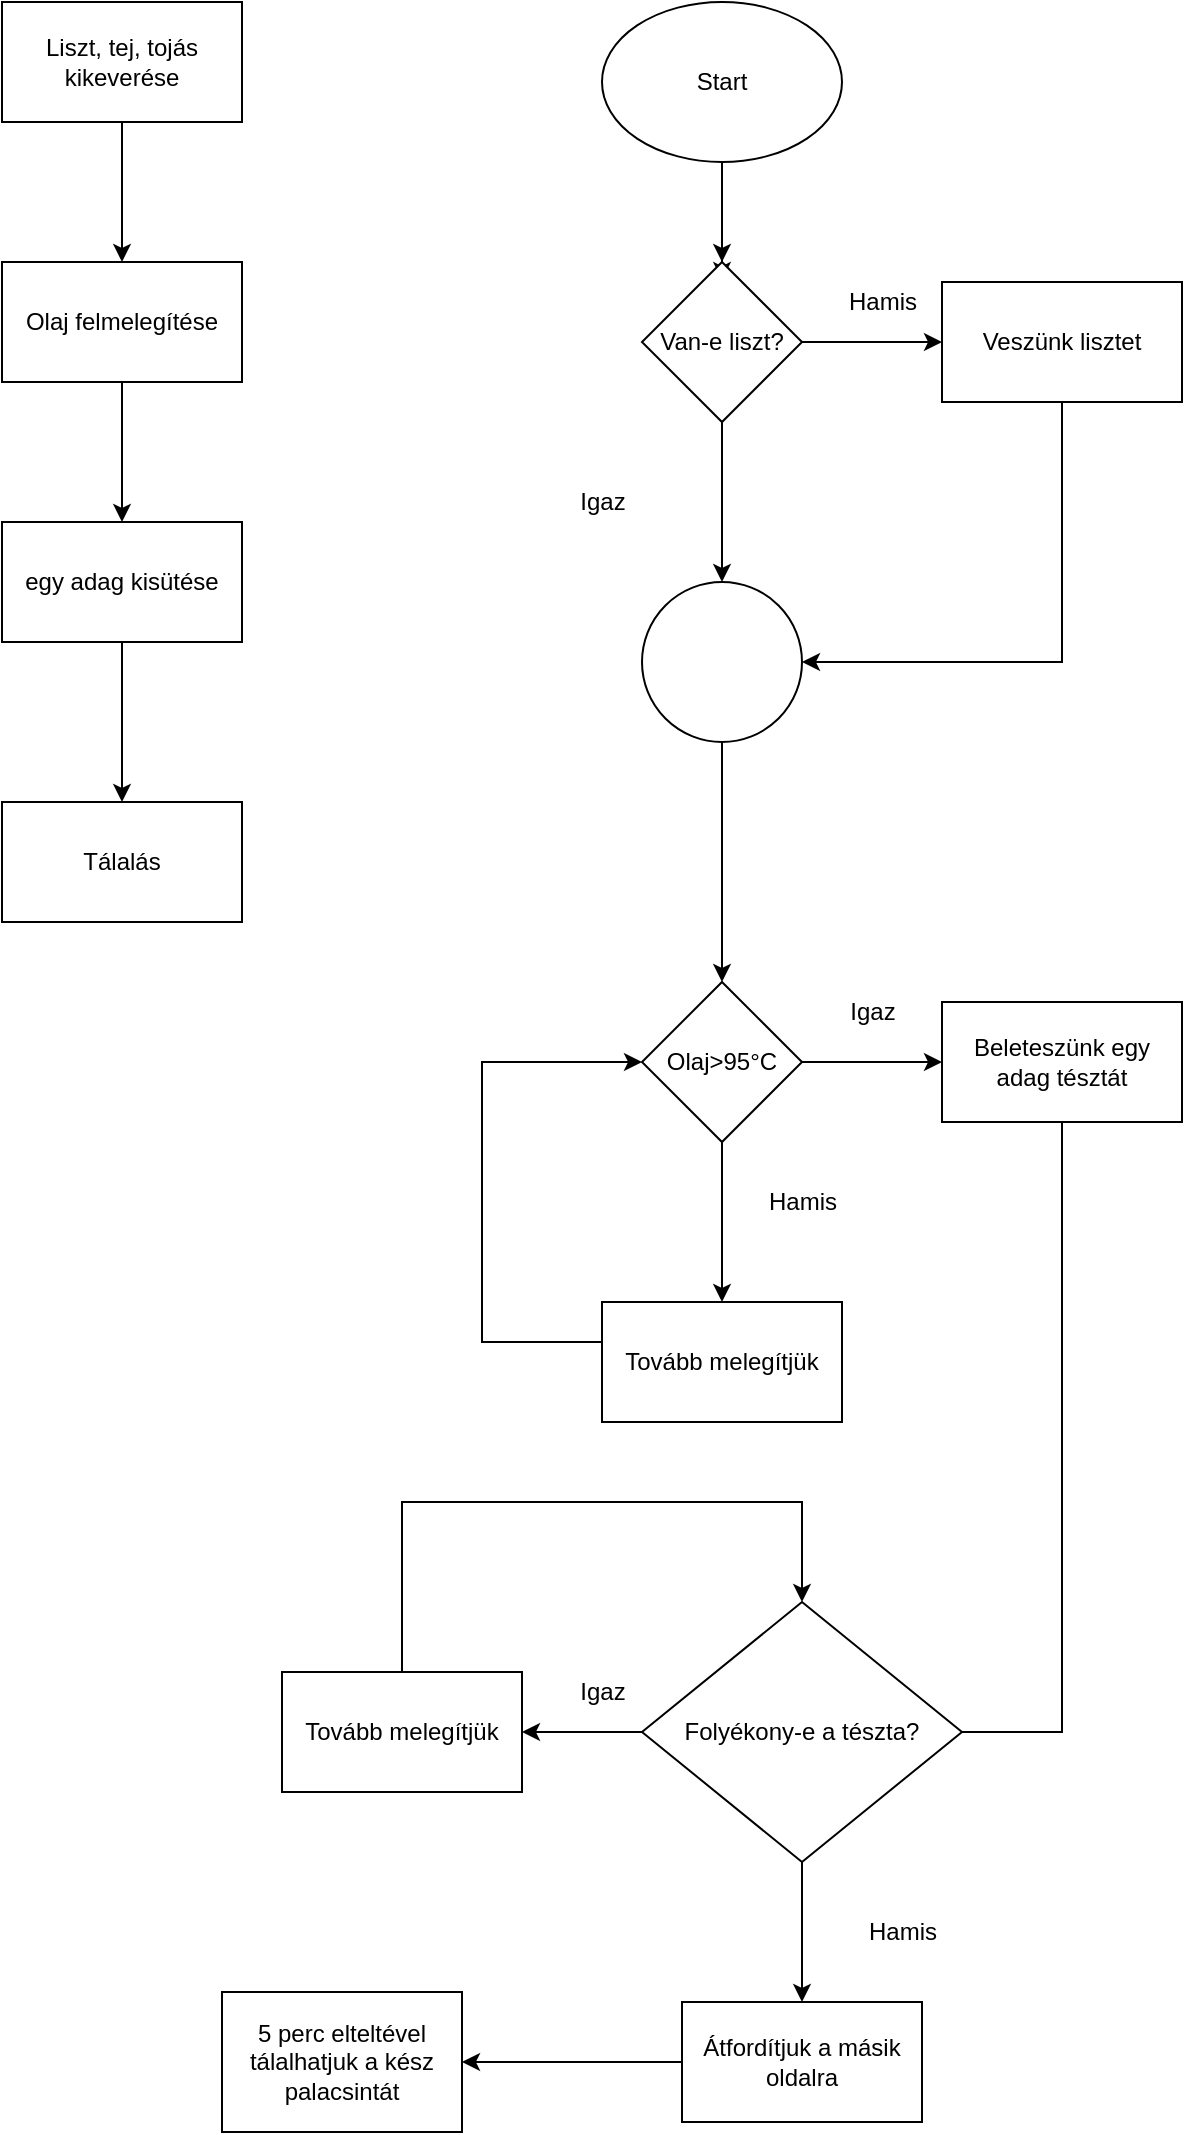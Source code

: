 <mxfile version="21.0.2" type="device"><diagram id="C5RBs43oDa-KdzZeNtuy" name="Page-1"><mxGraphModel dx="629" dy="1048" grid="1" gridSize="10" guides="1" tooltips="1" connect="1" arrows="1" fold="1" page="1" pageScale="1" pageWidth="827" pageHeight="1169" math="0" shadow="0"><root><mxCell id="WIyWlLk6GJQsqaUBKTNV-0"/><mxCell id="WIyWlLk6GJQsqaUBKTNV-1" parent="WIyWlLk6GJQsqaUBKTNV-0"/><mxCell id="qDNkXZwyflVQNBM1P6AA-4" style="edgeStyle=orthogonalEdgeStyle;rounded=0;orthogonalLoop=1;jettySize=auto;html=1;entryX=0.5;entryY=0;entryDx=0;entryDy=0;" edge="1" parent="WIyWlLk6GJQsqaUBKTNV-1" source="qDNkXZwyflVQNBM1P6AA-0" target="qDNkXZwyflVQNBM1P6AA-1"><mxGeometry relative="1" as="geometry"/></mxCell><mxCell id="qDNkXZwyflVQNBM1P6AA-0" value="Liszt, tej, tojás kikeverése" style="rounded=0;whiteSpace=wrap;html=1;" vertex="1" parent="WIyWlLk6GJQsqaUBKTNV-1"><mxGeometry x="200" y="80" width="120" height="60" as="geometry"/></mxCell><mxCell id="qDNkXZwyflVQNBM1P6AA-5" style="edgeStyle=orthogonalEdgeStyle;rounded=0;orthogonalLoop=1;jettySize=auto;html=1;entryX=0.5;entryY=0;entryDx=0;entryDy=0;" edge="1" parent="WIyWlLk6GJQsqaUBKTNV-1" source="qDNkXZwyflVQNBM1P6AA-1" target="qDNkXZwyflVQNBM1P6AA-2"><mxGeometry relative="1" as="geometry"/></mxCell><mxCell id="qDNkXZwyflVQNBM1P6AA-1" value="Olaj felmelegítése" style="rounded=0;whiteSpace=wrap;html=1;" vertex="1" parent="WIyWlLk6GJQsqaUBKTNV-1"><mxGeometry x="200" y="210" width="120" height="60" as="geometry"/></mxCell><mxCell id="qDNkXZwyflVQNBM1P6AA-6" style="edgeStyle=orthogonalEdgeStyle;rounded=0;orthogonalLoop=1;jettySize=auto;html=1;entryX=0.5;entryY=0;entryDx=0;entryDy=0;" edge="1" parent="WIyWlLk6GJQsqaUBKTNV-1" source="qDNkXZwyflVQNBM1P6AA-2" target="qDNkXZwyflVQNBM1P6AA-3"><mxGeometry relative="1" as="geometry"/></mxCell><mxCell id="qDNkXZwyflVQNBM1P6AA-2" value="egy adag kisütése" style="rounded=0;whiteSpace=wrap;html=1;" vertex="1" parent="WIyWlLk6GJQsqaUBKTNV-1"><mxGeometry x="200" y="340" width="120" height="60" as="geometry"/></mxCell><mxCell id="qDNkXZwyflVQNBM1P6AA-3" value="Tálalás" style="rounded=0;whiteSpace=wrap;html=1;" vertex="1" parent="WIyWlLk6GJQsqaUBKTNV-1"><mxGeometry x="200" y="480" width="120" height="60" as="geometry"/></mxCell><mxCell id="qDNkXZwyflVQNBM1P6AA-10" style="edgeStyle=orthogonalEdgeStyle;rounded=0;orthogonalLoop=1;jettySize=auto;html=1;entryX=0.5;entryY=0.113;entryDx=0;entryDy=0;entryPerimeter=0;" edge="1" parent="WIyWlLk6GJQsqaUBKTNV-1" source="qDNkXZwyflVQNBM1P6AA-7" target="qDNkXZwyflVQNBM1P6AA-8"><mxGeometry relative="1" as="geometry"/></mxCell><mxCell id="qDNkXZwyflVQNBM1P6AA-30" style="edgeStyle=orthogonalEdgeStyle;rounded=0;orthogonalLoop=1;jettySize=auto;html=1;" edge="1" parent="WIyWlLk6GJQsqaUBKTNV-1" source="qDNkXZwyflVQNBM1P6AA-7" target="qDNkXZwyflVQNBM1P6AA-8"><mxGeometry relative="1" as="geometry"/></mxCell><mxCell id="qDNkXZwyflVQNBM1P6AA-7" value="Start&lt;br&gt;" style="ellipse;whiteSpace=wrap;html=1;" vertex="1" parent="WIyWlLk6GJQsqaUBKTNV-1"><mxGeometry x="500" y="80" width="120" height="80" as="geometry"/></mxCell><mxCell id="qDNkXZwyflVQNBM1P6AA-11" style="edgeStyle=orthogonalEdgeStyle;rounded=0;orthogonalLoop=1;jettySize=auto;html=1;" edge="1" parent="WIyWlLk6GJQsqaUBKTNV-1" source="qDNkXZwyflVQNBM1P6AA-8"><mxGeometry relative="1" as="geometry"><mxPoint x="560" y="370" as="targetPoint"/></mxGeometry></mxCell><mxCell id="qDNkXZwyflVQNBM1P6AA-13" style="edgeStyle=orthogonalEdgeStyle;rounded=0;orthogonalLoop=1;jettySize=auto;html=1;exitX=1;exitY=0.5;exitDx=0;exitDy=0;" edge="1" parent="WIyWlLk6GJQsqaUBKTNV-1" source="qDNkXZwyflVQNBM1P6AA-8" target="qDNkXZwyflVQNBM1P6AA-12"><mxGeometry relative="1" as="geometry"/></mxCell><mxCell id="qDNkXZwyflVQNBM1P6AA-8" value="Van-e liszt?" style="rhombus;whiteSpace=wrap;html=1;" vertex="1" parent="WIyWlLk6GJQsqaUBKTNV-1"><mxGeometry x="520" y="210" width="80" height="80" as="geometry"/></mxCell><mxCell id="qDNkXZwyflVQNBM1P6AA-17" style="edgeStyle=orthogonalEdgeStyle;rounded=0;orthogonalLoop=1;jettySize=auto;html=1;entryX=1;entryY=0.5;entryDx=0;entryDy=0;" edge="1" parent="WIyWlLk6GJQsqaUBKTNV-1" source="qDNkXZwyflVQNBM1P6AA-12" target="qDNkXZwyflVQNBM1P6AA-14"><mxGeometry relative="1" as="geometry"><Array as="points"><mxPoint x="730" y="410"/></Array></mxGeometry></mxCell><mxCell id="qDNkXZwyflVQNBM1P6AA-12" value="Veszünk lisztet" style="rounded=0;whiteSpace=wrap;html=1;" vertex="1" parent="WIyWlLk6GJQsqaUBKTNV-1"><mxGeometry x="670" y="220" width="120" height="60" as="geometry"/></mxCell><mxCell id="qDNkXZwyflVQNBM1P6AA-21" style="edgeStyle=orthogonalEdgeStyle;rounded=0;orthogonalLoop=1;jettySize=auto;html=1;entryX=0.5;entryY=0;entryDx=0;entryDy=0;" edge="1" parent="WIyWlLk6GJQsqaUBKTNV-1" source="qDNkXZwyflVQNBM1P6AA-14" target="qDNkXZwyflVQNBM1P6AA-20"><mxGeometry relative="1" as="geometry"/></mxCell><mxCell id="qDNkXZwyflVQNBM1P6AA-14" value="" style="ellipse;whiteSpace=wrap;html=1;aspect=fixed;" vertex="1" parent="WIyWlLk6GJQsqaUBKTNV-1"><mxGeometry x="520" y="370" width="80" height="80" as="geometry"/></mxCell><mxCell id="qDNkXZwyflVQNBM1P6AA-18" value="Igaz" style="text;html=1;align=center;verticalAlign=middle;resizable=0;points=[];autosize=1;strokeColor=none;fillColor=none;" vertex="1" parent="WIyWlLk6GJQsqaUBKTNV-1"><mxGeometry x="475" y="315" width="50" height="30" as="geometry"/></mxCell><mxCell id="qDNkXZwyflVQNBM1P6AA-19" value="Hamis" style="text;html=1;align=center;verticalAlign=middle;resizable=0;points=[];autosize=1;strokeColor=none;fillColor=none;" vertex="1" parent="WIyWlLk6GJQsqaUBKTNV-1"><mxGeometry x="610" y="215" width="60" height="30" as="geometry"/></mxCell><mxCell id="qDNkXZwyflVQNBM1P6AA-23" style="edgeStyle=orthogonalEdgeStyle;rounded=0;orthogonalLoop=1;jettySize=auto;html=1;" edge="1" parent="WIyWlLk6GJQsqaUBKTNV-1" source="qDNkXZwyflVQNBM1P6AA-20" target="qDNkXZwyflVQNBM1P6AA-22"><mxGeometry relative="1" as="geometry"/></mxCell><mxCell id="qDNkXZwyflVQNBM1P6AA-27" style="edgeStyle=orthogonalEdgeStyle;rounded=0;orthogonalLoop=1;jettySize=auto;html=1;" edge="1" parent="WIyWlLk6GJQsqaUBKTNV-1" source="qDNkXZwyflVQNBM1P6AA-20" target="qDNkXZwyflVQNBM1P6AA-26"><mxGeometry relative="1" as="geometry"/></mxCell><mxCell id="qDNkXZwyflVQNBM1P6AA-20" value="Olaj&amp;gt;95°C" style="rhombus;whiteSpace=wrap;html=1;" vertex="1" parent="WIyWlLk6GJQsqaUBKTNV-1"><mxGeometry x="520" y="570" width="80" height="80" as="geometry"/></mxCell><mxCell id="qDNkXZwyflVQNBM1P6AA-48" style="edgeStyle=orthogonalEdgeStyle;rounded=0;orthogonalLoop=1;jettySize=auto;html=1;entryX=0.919;entryY=0.544;entryDx=0;entryDy=0;entryPerimeter=0;" edge="1" parent="WIyWlLk6GJQsqaUBKTNV-1" source="qDNkXZwyflVQNBM1P6AA-22" target="qDNkXZwyflVQNBM1P6AA-32"><mxGeometry relative="1" as="geometry"><Array as="points"><mxPoint x="730" y="945"/><mxPoint x="667" y="945"/></Array></mxGeometry></mxCell><mxCell id="qDNkXZwyflVQNBM1P6AA-22" value="Beleteszünk egy adag tésztát" style="rounded=0;whiteSpace=wrap;html=1;" vertex="1" parent="WIyWlLk6GJQsqaUBKTNV-1"><mxGeometry x="670" y="580" width="120" height="60" as="geometry"/></mxCell><mxCell id="qDNkXZwyflVQNBM1P6AA-24" value="Igaz" style="text;html=1;align=center;verticalAlign=middle;resizable=0;points=[];autosize=1;strokeColor=none;fillColor=none;" vertex="1" parent="WIyWlLk6GJQsqaUBKTNV-1"><mxGeometry x="610" y="570" width="50" height="30" as="geometry"/></mxCell><mxCell id="qDNkXZwyflVQNBM1P6AA-28" style="edgeStyle=orthogonalEdgeStyle;rounded=0;orthogonalLoop=1;jettySize=auto;html=1;entryX=0;entryY=0.5;entryDx=0;entryDy=0;" edge="1" parent="WIyWlLk6GJQsqaUBKTNV-1" source="qDNkXZwyflVQNBM1P6AA-26" target="qDNkXZwyflVQNBM1P6AA-20"><mxGeometry relative="1" as="geometry"><Array as="points"><mxPoint x="440" y="750"/><mxPoint x="440" y="610"/></Array></mxGeometry></mxCell><mxCell id="qDNkXZwyflVQNBM1P6AA-26" value="Tovább melegítjük" style="rounded=0;whiteSpace=wrap;html=1;" vertex="1" parent="WIyWlLk6GJQsqaUBKTNV-1"><mxGeometry x="500" y="730" width="120" height="60" as="geometry"/></mxCell><mxCell id="qDNkXZwyflVQNBM1P6AA-29" value="Hamis" style="text;html=1;align=center;verticalAlign=middle;resizable=0;points=[];autosize=1;strokeColor=none;fillColor=none;" vertex="1" parent="WIyWlLk6GJQsqaUBKTNV-1"><mxGeometry x="570" y="665" width="60" height="30" as="geometry"/></mxCell><mxCell id="qDNkXZwyflVQNBM1P6AA-35" style="edgeStyle=orthogonalEdgeStyle;rounded=0;orthogonalLoop=1;jettySize=auto;html=1;" edge="1" parent="WIyWlLk6GJQsqaUBKTNV-1" source="qDNkXZwyflVQNBM1P6AA-32" target="qDNkXZwyflVQNBM1P6AA-34"><mxGeometry relative="1" as="geometry"/></mxCell><mxCell id="qDNkXZwyflVQNBM1P6AA-38" style="edgeStyle=orthogonalEdgeStyle;rounded=0;orthogonalLoop=1;jettySize=auto;html=1;" edge="1" parent="WIyWlLk6GJQsqaUBKTNV-1" source="qDNkXZwyflVQNBM1P6AA-32" target="qDNkXZwyflVQNBM1P6AA-37"><mxGeometry relative="1" as="geometry"/></mxCell><mxCell id="qDNkXZwyflVQNBM1P6AA-32" value="Folyékony-e a tészta?" style="rhombus;whiteSpace=wrap;html=1;" vertex="1" parent="WIyWlLk6GJQsqaUBKTNV-1"><mxGeometry x="520" y="880" width="160" height="130" as="geometry"/></mxCell><mxCell id="qDNkXZwyflVQNBM1P6AA-45" style="edgeStyle=orthogonalEdgeStyle;rounded=0;orthogonalLoop=1;jettySize=auto;html=1;entryX=0.5;entryY=0;entryDx=0;entryDy=0;" edge="1" parent="WIyWlLk6GJQsqaUBKTNV-1" source="qDNkXZwyflVQNBM1P6AA-34" target="qDNkXZwyflVQNBM1P6AA-32"><mxGeometry relative="1" as="geometry"><Array as="points"><mxPoint x="400" y="830"/><mxPoint x="600" y="830"/></Array></mxGeometry></mxCell><mxCell id="qDNkXZwyflVQNBM1P6AA-34" value="Tovább melegítjük" style="rounded=0;whiteSpace=wrap;html=1;" vertex="1" parent="WIyWlLk6GJQsqaUBKTNV-1"><mxGeometry x="340" y="915" width="120" height="60" as="geometry"/></mxCell><mxCell id="qDNkXZwyflVQNBM1P6AA-36" value="Igaz" style="text;html=1;align=center;verticalAlign=middle;resizable=0;points=[];autosize=1;strokeColor=none;fillColor=none;" vertex="1" parent="WIyWlLk6GJQsqaUBKTNV-1"><mxGeometry x="475" y="910" width="50" height="30" as="geometry"/></mxCell><mxCell id="qDNkXZwyflVQNBM1P6AA-47" style="edgeStyle=orthogonalEdgeStyle;rounded=0;orthogonalLoop=1;jettySize=auto;html=1;" edge="1" parent="WIyWlLk6GJQsqaUBKTNV-1" source="qDNkXZwyflVQNBM1P6AA-37" target="qDNkXZwyflVQNBM1P6AA-46"><mxGeometry relative="1" as="geometry"/></mxCell><mxCell id="qDNkXZwyflVQNBM1P6AA-37" value="Átfordítjuk a másik oldalra" style="rounded=0;whiteSpace=wrap;html=1;" vertex="1" parent="WIyWlLk6GJQsqaUBKTNV-1"><mxGeometry x="540" y="1080" width="120" height="60" as="geometry"/></mxCell><mxCell id="qDNkXZwyflVQNBM1P6AA-39" value="Hamis" style="text;html=1;align=center;verticalAlign=middle;resizable=0;points=[];autosize=1;strokeColor=none;fillColor=none;" vertex="1" parent="WIyWlLk6GJQsqaUBKTNV-1"><mxGeometry x="620" y="1030" width="60" height="30" as="geometry"/></mxCell><mxCell id="qDNkXZwyflVQNBM1P6AA-46" value="5 perc elteltével tálalhatjuk a kész palacsintát" style="rounded=0;whiteSpace=wrap;html=1;" vertex="1" parent="WIyWlLk6GJQsqaUBKTNV-1"><mxGeometry x="310" y="1075" width="120" height="70" as="geometry"/></mxCell></root></mxGraphModel></diagram></mxfile>